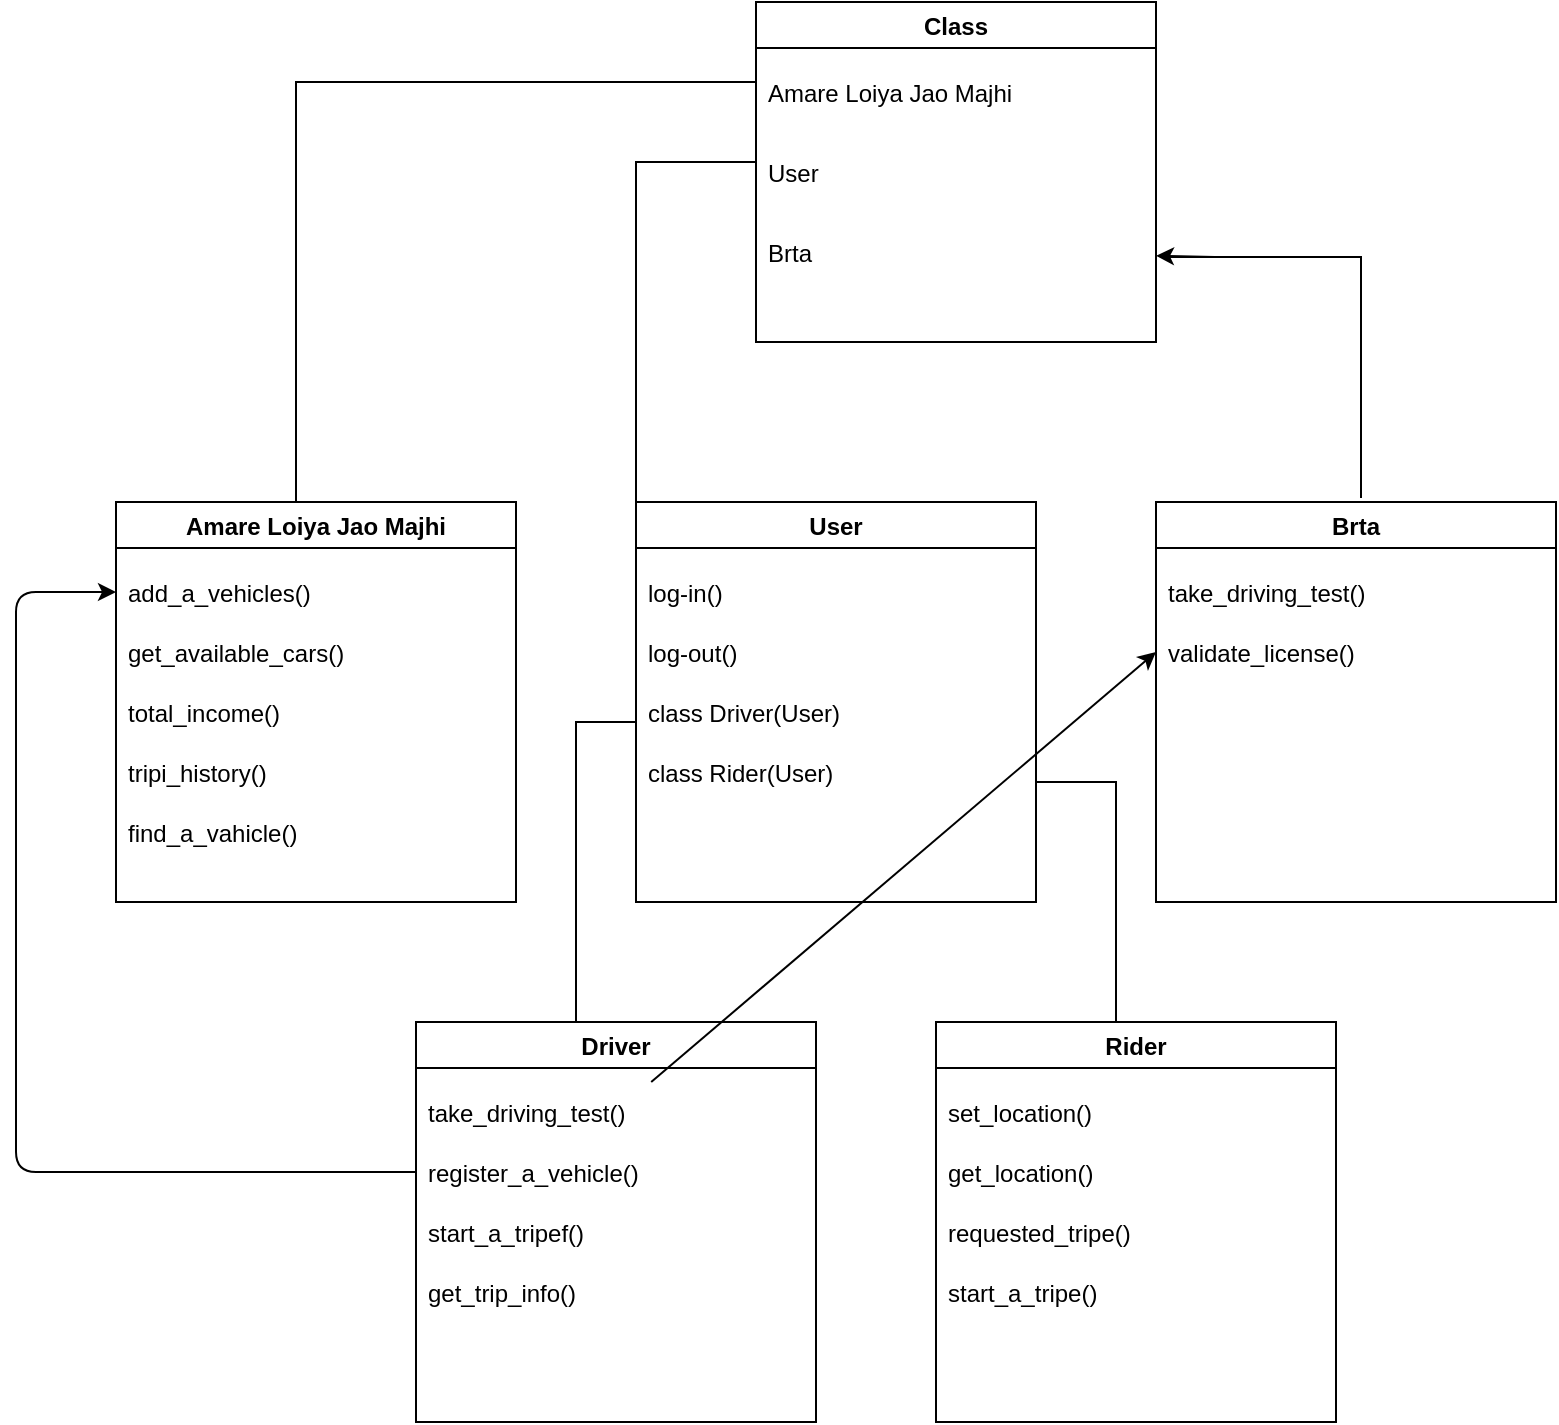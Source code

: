 <mxfile>
    <diagram id="8j4M_NjSDWdHmyWy8G_2" name="Page-1">
        <mxGraphModel dx="1904" dy="617" grid="1" gridSize="10" guides="1" tooltips="1" connect="1" arrows="1" fold="1" page="1" pageScale="1" pageWidth="850" pageHeight="1100" math="0" shadow="0">
            <root>
                <mxCell id="0"/>
                <mxCell id="1" parent="0"/>
                <mxCell id="7" value="Class" style="swimlane;gradientColor=none;swimlaneFillColor=default;startSize=23;" vertex="1" parent="1">
                    <mxGeometry x="320" y="120" width="200" height="170" as="geometry"/>
                </mxCell>
                <mxCell id="16" value="Amare Loiya Jao Majhi" style="text;strokeColor=none;fillColor=none;align=left;verticalAlign=middle;spacingLeft=4;spacingRight=4;overflow=hidden;points=[[0,0.5],[1,0.5]];portConstraint=eastwest;rotatable=0;" vertex="1" parent="7">
                    <mxGeometry y="30" width="200" height="30" as="geometry"/>
                </mxCell>
                <mxCell id="19" value="User" style="text;strokeColor=none;fillColor=none;align=left;verticalAlign=middle;spacingLeft=4;spacingRight=4;overflow=hidden;points=[[0,0.5],[1,0.5]];portConstraint=eastwest;rotatable=0;" vertex="1" parent="7">
                    <mxGeometry y="70" width="200" height="30" as="geometry"/>
                </mxCell>
                <mxCell id="40" value="Brta" style="text;strokeColor=none;fillColor=none;align=left;verticalAlign=middle;spacingLeft=4;spacingRight=4;overflow=hidden;points=[[0,0.5],[1,0.5]];portConstraint=eastwest;rotatable=0;" vertex="1" parent="7">
                    <mxGeometry y="110" width="200" height="30" as="geometry"/>
                </mxCell>
                <mxCell id="20" value="Amare Loiya Jao Majhi" style="swimlane;gradientColor=none;sketch=0;swimlaneFillColor=default;" vertex="1" parent="1">
                    <mxGeometry y="370" width="200" height="200" as="geometry"/>
                </mxCell>
                <mxCell id="22" value="add_a_vehicles()" style="text;strokeColor=none;fillColor=none;align=left;verticalAlign=middle;spacingLeft=4;spacingRight=4;overflow=hidden;points=[[0,0.5],[1,0.5]];portConstraint=eastwest;rotatable=0;" vertex="1" parent="20">
                    <mxGeometry y="30" width="200" height="30" as="geometry"/>
                </mxCell>
                <mxCell id="24" value="get_available_cars()" style="text;strokeColor=none;fillColor=none;align=left;verticalAlign=middle;spacingLeft=4;spacingRight=4;overflow=hidden;points=[[0,0.5],[1,0.5]];portConstraint=eastwest;rotatable=0;" vertex="1" parent="20">
                    <mxGeometry y="60" width="200" height="30" as="geometry"/>
                </mxCell>
                <mxCell id="25" value="total_income()" style="text;strokeColor=none;fillColor=none;align=left;verticalAlign=middle;spacingLeft=4;spacingRight=4;overflow=hidden;points=[[0,0.5],[1,0.5]];portConstraint=eastwest;rotatable=0;" vertex="1" parent="20">
                    <mxGeometry y="90" width="200" height="30" as="geometry"/>
                </mxCell>
                <mxCell id="26" value="tripi_history()" style="text;strokeColor=none;fillColor=none;align=left;verticalAlign=middle;spacingLeft=4;spacingRight=4;overflow=hidden;points=[[0,0.5],[1,0.5]];portConstraint=eastwest;rotatable=0;" vertex="1" parent="20">
                    <mxGeometry y="120" width="200" height="30" as="geometry"/>
                </mxCell>
                <mxCell id="27" value="find_a_vahicle()" style="text;strokeColor=none;fillColor=none;align=left;verticalAlign=middle;spacingLeft=4;spacingRight=4;overflow=hidden;points=[[0,0.5],[1,0.5]];portConstraint=eastwest;rotatable=0;" vertex="1" parent="20">
                    <mxGeometry y="150" width="200" height="30" as="geometry"/>
                </mxCell>
                <mxCell id="23" value="" style="shape=partialRectangle;whiteSpace=wrap;html=1;bottom=0;right=0;fillColor=none;" vertex="1" parent="1">
                    <mxGeometry x="90" y="160" width="230" height="210" as="geometry"/>
                </mxCell>
                <mxCell id="30" value="User" style="swimlane;gradientColor=none;sketch=0;swimlaneFillColor=default;" vertex="1" parent="1">
                    <mxGeometry x="260" y="370" width="200" height="200" as="geometry"/>
                </mxCell>
                <mxCell id="31" value="log-in()" style="text;strokeColor=none;fillColor=none;align=left;verticalAlign=middle;spacingLeft=4;spacingRight=4;overflow=hidden;points=[[0,0.5],[1,0.5]];portConstraint=eastwest;rotatable=0;" vertex="1" parent="30">
                    <mxGeometry y="30" width="200" height="30" as="geometry"/>
                </mxCell>
                <mxCell id="32" value="log-out()" style="text;strokeColor=none;fillColor=none;align=left;verticalAlign=middle;spacingLeft=4;spacingRight=4;overflow=hidden;points=[[0,0.5],[1,0.5]];portConstraint=eastwest;rotatable=0;" vertex="1" parent="30">
                    <mxGeometry y="60" width="200" height="30" as="geometry"/>
                </mxCell>
                <mxCell id="33" value="class Driver(User)" style="text;strokeColor=none;fillColor=none;align=left;verticalAlign=middle;spacingLeft=4;spacingRight=4;overflow=hidden;points=[[0,0.5],[1,0.5]];portConstraint=eastwest;rotatable=0;" vertex="1" parent="30">
                    <mxGeometry y="90" width="200" height="30" as="geometry"/>
                </mxCell>
                <mxCell id="34" value="class Rider(User)" style="text;strokeColor=none;fillColor=none;align=left;verticalAlign=middle;spacingLeft=4;spacingRight=4;overflow=hidden;points=[[0,0.5],[1,0.5]];portConstraint=eastwest;rotatable=0;" vertex="1" parent="30">
                    <mxGeometry y="120" width="200" height="30" as="geometry"/>
                </mxCell>
                <mxCell id="36" value="" style="shape=partialRectangle;whiteSpace=wrap;html=1;bottom=0;right=0;fillColor=none;sketch=0;" vertex="1" parent="1">
                    <mxGeometry x="260" y="200" width="60" height="170" as="geometry"/>
                </mxCell>
                <mxCell id="56" style="edgeStyle=none;html=1;exitX=0;exitY=0.75;exitDx=0;exitDy=0;" edge="1" parent="1" source="43" target="40">
                    <mxGeometry relative="1" as="geometry"/>
                </mxCell>
                <mxCell id="43" value="" style="shape=partialRectangle;whiteSpace=wrap;html=1;bottom=0;right=0;fillColor=none;sketch=0;rotation=90;" vertex="1" parent="1">
                    <mxGeometry x="513.75" y="258.75" width="120" height="97.5" as="geometry"/>
                </mxCell>
                <mxCell id="48" value="Brta" style="swimlane;gradientColor=none;sketch=0;swimlaneFillColor=default;" vertex="1" parent="1">
                    <mxGeometry x="520" y="370" width="200" height="200" as="geometry"/>
                </mxCell>
                <mxCell id="49" value="take_driving_test()" style="text;strokeColor=none;fillColor=none;align=left;verticalAlign=middle;spacingLeft=4;spacingRight=4;overflow=hidden;points=[[0,0.5],[1,0.5]];portConstraint=eastwest;rotatable=0;" vertex="1" parent="48">
                    <mxGeometry y="30" width="200" height="30" as="geometry"/>
                </mxCell>
                <mxCell id="50" value="validate_license()" style="text;strokeColor=none;fillColor=none;align=left;verticalAlign=middle;spacingLeft=4;spacingRight=4;overflow=hidden;points=[[0,0.5],[1,0.5]];portConstraint=eastwest;rotatable=0;" vertex="1" parent="48">
                    <mxGeometry y="60" width="200" height="30" as="geometry"/>
                </mxCell>
                <mxCell id="57" value="Driver" style="swimlane;gradientColor=none;sketch=0;swimlaneFillColor=default;startSize=23;" vertex="1" parent="1">
                    <mxGeometry x="150" y="630" width="200" height="200" as="geometry"/>
                </mxCell>
                <mxCell id="58" value="take_driving_test()" style="text;strokeColor=none;fillColor=none;align=left;verticalAlign=middle;spacingLeft=4;spacingRight=4;overflow=hidden;points=[[0,0.5],[1,0.5]];portConstraint=eastwest;rotatable=0;" vertex="1" parent="57">
                    <mxGeometry y="30" width="200" height="30" as="geometry"/>
                </mxCell>
                <mxCell id="59" value="register_a_vehicle()" style="text;strokeColor=none;fillColor=none;align=left;verticalAlign=middle;spacingLeft=4;spacingRight=4;overflow=hidden;points=[[0,0.5],[1,0.5]];portConstraint=eastwest;rotatable=0;" vertex="1" parent="57">
                    <mxGeometry y="60" width="200" height="30" as="geometry"/>
                </mxCell>
                <mxCell id="60" value="start_a_tripef()" style="text;strokeColor=none;fillColor=none;align=left;verticalAlign=middle;spacingLeft=4;spacingRight=4;overflow=hidden;points=[[0,0.5],[1,0.5]];portConstraint=eastwest;rotatable=0;" vertex="1" parent="57">
                    <mxGeometry y="90" width="200" height="30" as="geometry"/>
                </mxCell>
                <mxCell id="61" value="get_trip_info()" style="text;strokeColor=none;fillColor=none;align=left;verticalAlign=middle;spacingLeft=4;spacingRight=4;overflow=hidden;points=[[0,0.5],[1,0.5]];portConstraint=eastwest;rotatable=0;" vertex="1" parent="57">
                    <mxGeometry y="120" width="200" height="30" as="geometry"/>
                </mxCell>
                <mxCell id="62" value="Rider" style="swimlane;gradientColor=none;sketch=0;swimlaneFillColor=default;startSize=23;" vertex="1" parent="1">
                    <mxGeometry x="410" y="630" width="200" height="200" as="geometry"/>
                </mxCell>
                <mxCell id="63" value="set_location()" style="text;strokeColor=none;fillColor=none;align=left;verticalAlign=middle;spacingLeft=4;spacingRight=4;overflow=hidden;points=[[0,0.5],[1,0.5]];portConstraint=eastwest;rotatable=0;" vertex="1" parent="62">
                    <mxGeometry y="30" width="200" height="30" as="geometry"/>
                </mxCell>
                <mxCell id="64" value="get_location()" style="text;strokeColor=none;fillColor=none;align=left;verticalAlign=middle;spacingLeft=4;spacingRight=4;overflow=hidden;points=[[0,0.5],[1,0.5]];portConstraint=eastwest;rotatable=0;" vertex="1" parent="62">
                    <mxGeometry y="60" width="200" height="30" as="geometry"/>
                </mxCell>
                <mxCell id="65" value="requested_tripe()" style="text;strokeColor=none;fillColor=none;align=left;verticalAlign=middle;spacingLeft=4;spacingRight=4;overflow=hidden;points=[[0,0.5],[1,0.5]];portConstraint=eastwest;rotatable=0;" vertex="1" parent="62">
                    <mxGeometry y="90" width="200" height="30" as="geometry"/>
                </mxCell>
                <mxCell id="66" value="start_a_tripe()" style="text;strokeColor=none;fillColor=none;align=left;verticalAlign=middle;spacingLeft=4;spacingRight=4;overflow=hidden;points=[[0,0.5],[1,0.5]];portConstraint=eastwest;rotatable=0;" vertex="1" parent="62">
                    <mxGeometry y="120" width="200" height="30" as="geometry"/>
                </mxCell>
                <mxCell id="67" value="" style="shape=partialRectangle;whiteSpace=wrap;html=1;bottom=0;right=0;fillColor=none;sketch=0;" vertex="1" parent="1">
                    <mxGeometry x="230" y="480" width="30" height="150" as="geometry"/>
                </mxCell>
                <mxCell id="68" value="" style="shape=partialRectangle;whiteSpace=wrap;html=1;bottom=0;right=0;fillColor=none;sketch=0;rotation=90;" vertex="1" parent="1">
                    <mxGeometry x="420" y="550" width="120" height="40" as="geometry"/>
                </mxCell>
                <mxCell id="70" value="" style="endArrow=classic;html=1;entryX=0;entryY=0.5;entryDx=0;entryDy=0;" edge="1" parent="1" source="58" target="50">
                    <mxGeometry width="50" height="50" relative="1" as="geometry">
                        <mxPoint x="90" y="970" as="sourcePoint"/>
                        <mxPoint x="140" y="920" as="targetPoint"/>
                    </mxGeometry>
                </mxCell>
                <mxCell id="71" value="" style="edgeStyle=elbowEdgeStyle;elbow=horizontal;endArrow=classic;html=1;entryX=0;entryY=0.5;entryDx=0;entryDy=0;" edge="1" parent="1" source="59" target="22">
                    <mxGeometry width="50" height="50" relative="1" as="geometry">
                        <mxPoint x="340" y="770" as="sourcePoint"/>
                        <mxPoint x="-20" y="420" as="targetPoint"/>
                        <Array as="points">
                            <mxPoint x="-50" y="590"/>
                        </Array>
                    </mxGeometry>
                </mxCell>
            </root>
        </mxGraphModel>
    </diagram>
</mxfile>